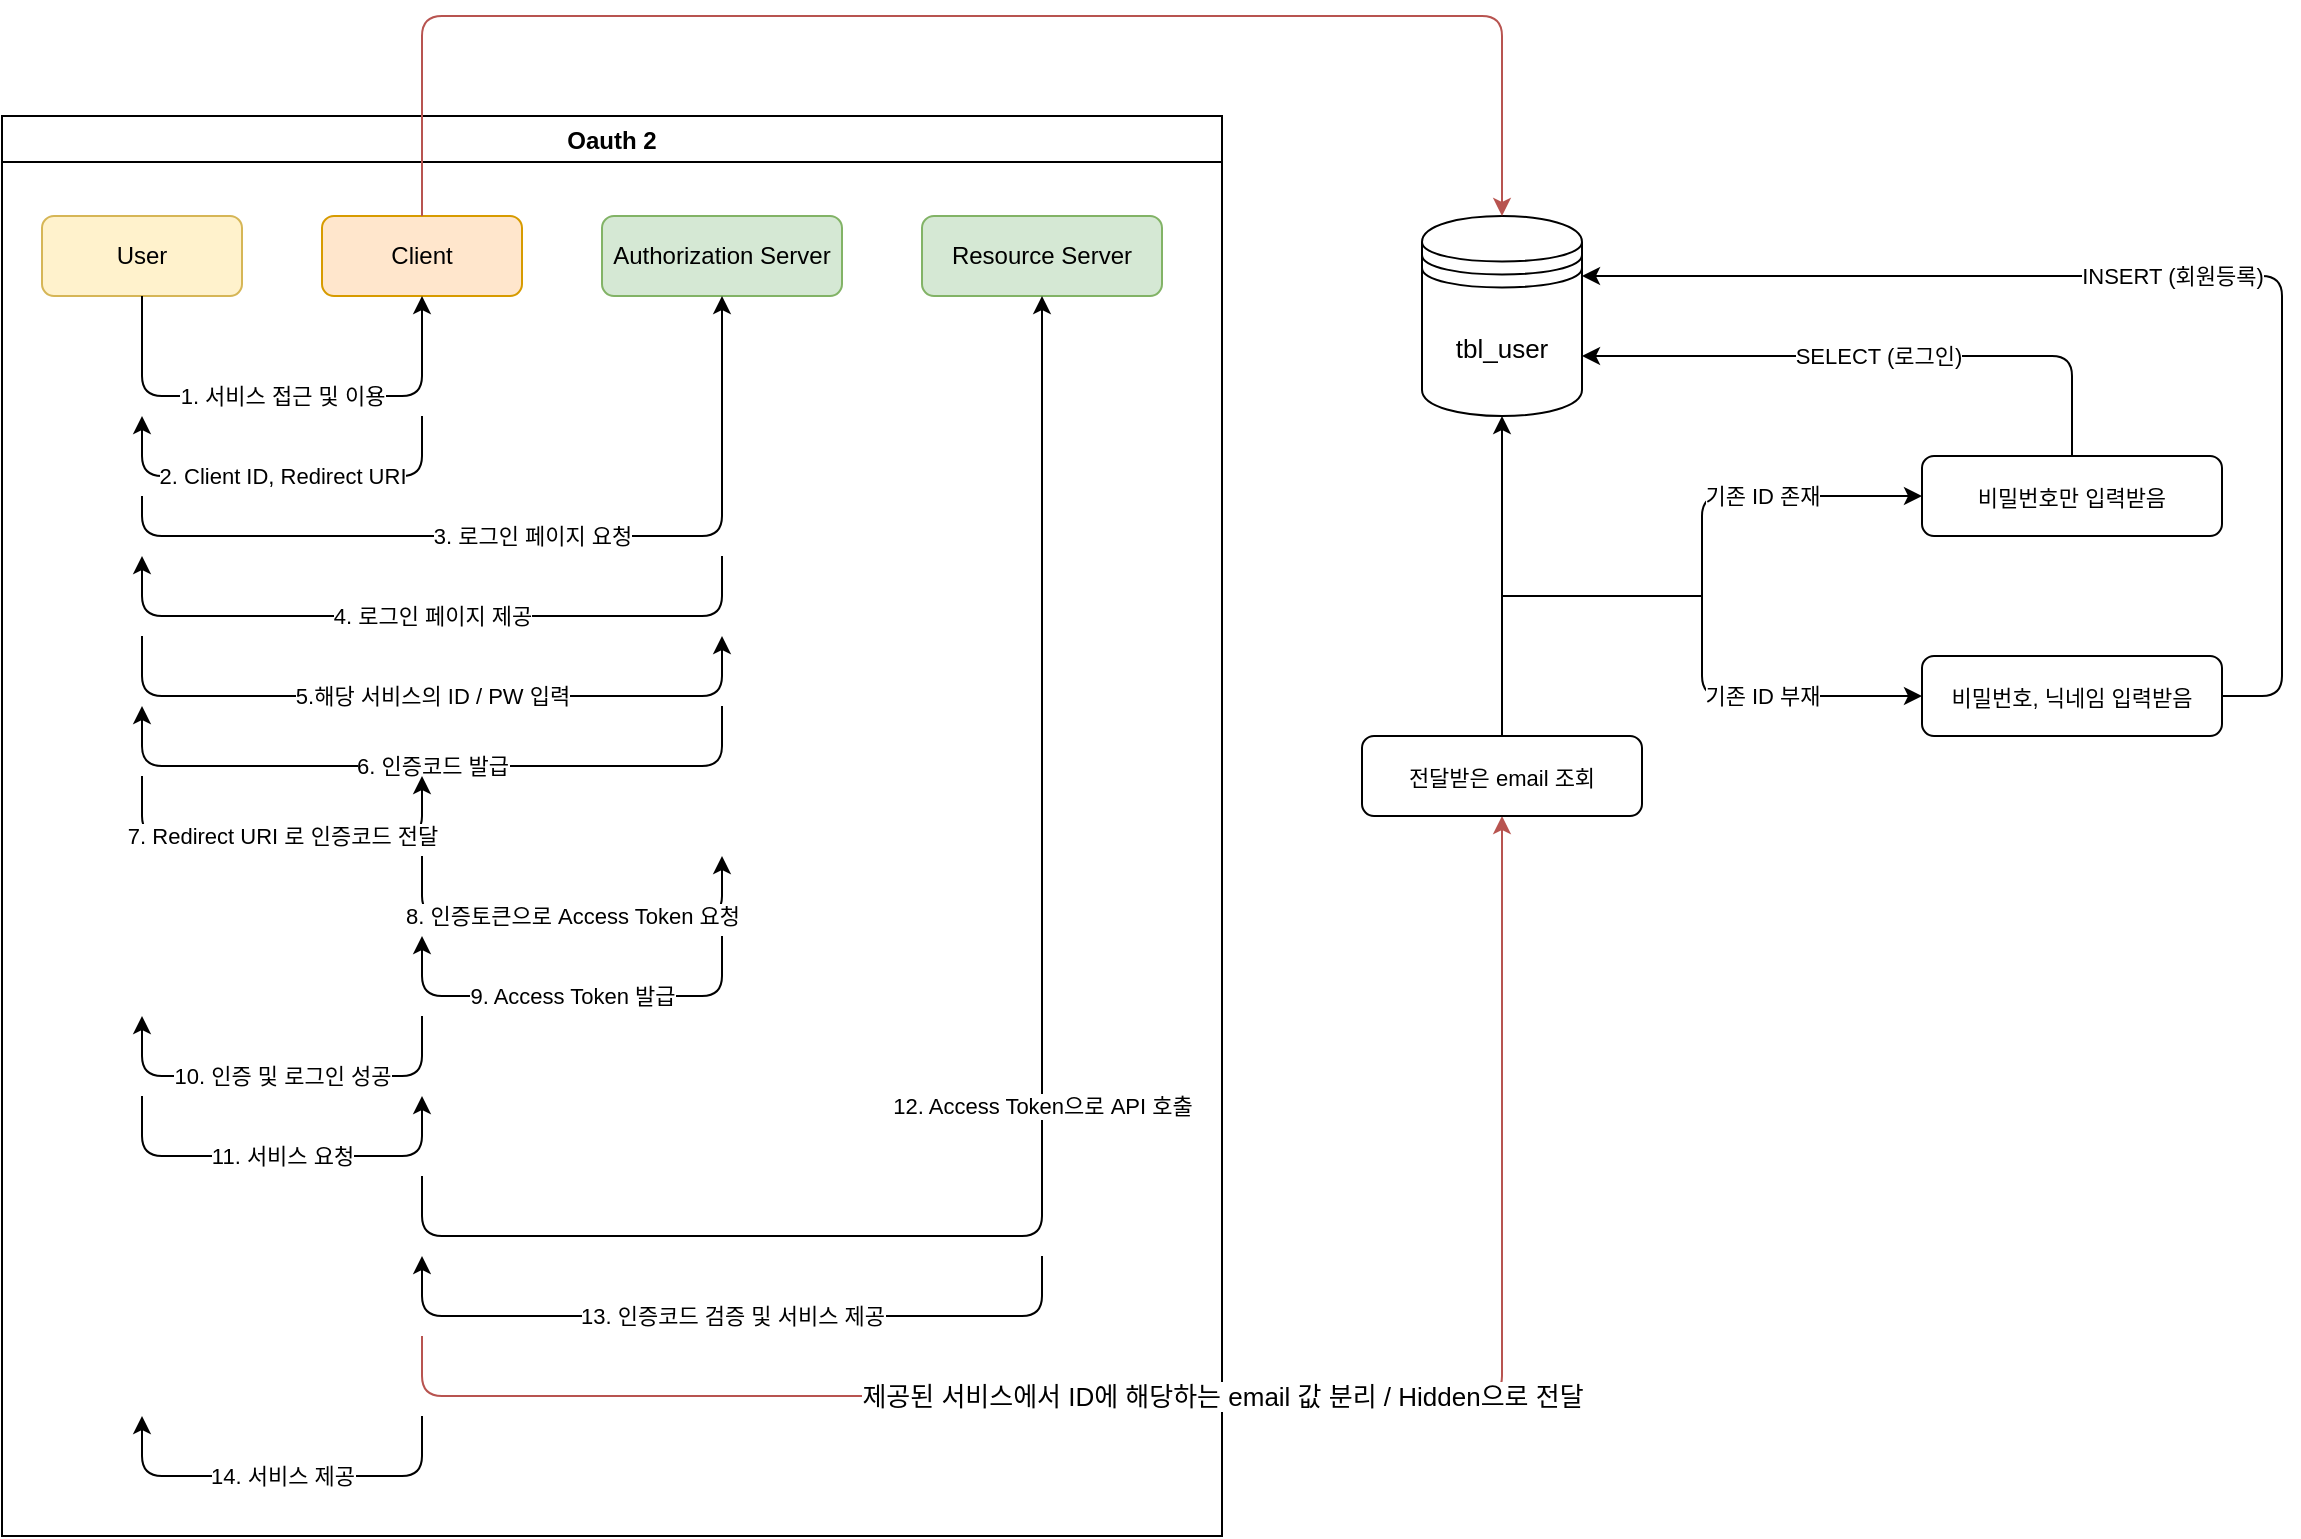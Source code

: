 <mxfile version="14.8.0" type="github">
  <diagram id="Th0a5vP6YgecYewDXPHj" name="Page-1">
    <mxGraphModel dx="1574" dy="877" grid="1" gridSize="10" guides="1" tooltips="1" connect="1" arrows="1" fold="1" page="1" pageScale="1" pageWidth="1300" pageHeight="1000" math="0" shadow="0">
      <root>
        <mxCell id="0" />
        <mxCell id="1" parent="0" />
        <mxCell id="yviWZjRApHMC7-MWaQR3-1" value="User" style="rounded=1;whiteSpace=wrap;html=1;fillColor=#fff2cc;strokeColor=#d6b656;" parent="1" vertex="1">
          <mxGeometry x="130" y="240" width="100" height="40" as="geometry" />
        </mxCell>
        <mxCell id="yviWZjRApHMC7-MWaQR3-2" value="Client" style="rounded=1;whiteSpace=wrap;html=1;fillColor=#ffe6cc;strokeColor=#d79b00;" parent="1" vertex="1">
          <mxGeometry x="270" y="240" width="100" height="40" as="geometry" />
        </mxCell>
        <mxCell id="yviWZjRApHMC7-MWaQR3-3" value="Authorization Server" style="rounded=1;whiteSpace=wrap;html=1;fillColor=#d5e8d4;strokeColor=#82b366;" parent="1" vertex="1">
          <mxGeometry x="410" y="240" width="120" height="40" as="geometry" />
        </mxCell>
        <mxCell id="yviWZjRApHMC7-MWaQR3-4" value="Resource Server" style="rounded=1;whiteSpace=wrap;html=1;fillColor=#d5e8d4;strokeColor=#82b366;" parent="1" vertex="1">
          <mxGeometry x="570" y="240" width="120" height="40" as="geometry" />
        </mxCell>
        <mxCell id="yviWZjRApHMC7-MWaQR3-5" value="" style="endArrow=classic;html=1;exitX=0.5;exitY=1;exitDx=0;exitDy=0;entryX=0.5;entryY=1;entryDx=0;entryDy=0;" parent="1" source="yviWZjRApHMC7-MWaQR3-1" target="yviWZjRApHMC7-MWaQR3-2" edge="1">
          <mxGeometry relative="1" as="geometry">
            <mxPoint x="180" y="330" as="sourcePoint" />
            <mxPoint x="280" y="330" as="targetPoint" />
            <Array as="points">
              <mxPoint x="180" y="330" />
              <mxPoint x="320" y="330" />
            </Array>
          </mxGeometry>
        </mxCell>
        <mxCell id="yviWZjRApHMC7-MWaQR3-6" value="1. 서비스 접근 및 이용" style="edgeLabel;resizable=0;html=1;align=center;verticalAlign=middle;" parent="yviWZjRApHMC7-MWaQR3-5" connectable="0" vertex="1">
          <mxGeometry relative="1" as="geometry" />
        </mxCell>
        <mxCell id="yviWZjRApHMC7-MWaQR3-7" value="" style="endArrow=classic;html=1;entryX=0.5;entryY=1;entryDx=0;entryDy=0;" parent="1" edge="1">
          <mxGeometry relative="1" as="geometry">
            <mxPoint x="320" y="340" as="sourcePoint" />
            <mxPoint x="180" y="340" as="targetPoint" />
            <Array as="points">
              <mxPoint x="320" y="370" />
              <mxPoint x="180" y="370" />
            </Array>
          </mxGeometry>
        </mxCell>
        <mxCell id="yviWZjRApHMC7-MWaQR3-8" value="2. Client ID, Redirect URI" style="edgeLabel;resizable=0;html=1;align=center;verticalAlign=middle;" parent="yviWZjRApHMC7-MWaQR3-7" connectable="0" vertex="1">
          <mxGeometry relative="1" as="geometry" />
        </mxCell>
        <mxCell id="yviWZjRApHMC7-MWaQR3-9" value="" style="endArrow=classic;html=1;exitX=0.5;exitY=1;exitDx=0;exitDy=0;entryX=0.5;entryY=1;entryDx=0;entryDy=0;" parent="1" target="yviWZjRApHMC7-MWaQR3-3" edge="1">
          <mxGeometry relative="1" as="geometry">
            <mxPoint x="180" y="380" as="sourcePoint" />
            <mxPoint x="320" y="380" as="targetPoint" />
            <Array as="points">
              <mxPoint x="180" y="400" />
              <mxPoint x="470" y="400" />
            </Array>
          </mxGeometry>
        </mxCell>
        <mxCell id="yviWZjRApHMC7-MWaQR3-10" value="3. 로그인 페이지 요청" style="edgeLabel;resizable=0;html=1;align=center;verticalAlign=middle;labelBackgroundColor=#ffffff;" parent="yviWZjRApHMC7-MWaQR3-9" connectable="0" vertex="1">
          <mxGeometry relative="1" as="geometry" />
        </mxCell>
        <mxCell id="yviWZjRApHMC7-MWaQR3-12" value="" style="endArrow=classic;html=1;entryX=0.5;entryY=1;entryDx=0;entryDy=0;" parent="1" edge="1">
          <mxGeometry relative="1" as="geometry">
            <mxPoint x="470" y="410" as="sourcePoint" />
            <mxPoint x="180" y="410" as="targetPoint" />
            <Array as="points">
              <mxPoint x="470" y="440" />
              <mxPoint x="180" y="440" />
            </Array>
          </mxGeometry>
        </mxCell>
        <mxCell id="yviWZjRApHMC7-MWaQR3-13" value="4. 로그인 페이지 제공" style="edgeLabel;resizable=0;html=1;align=center;verticalAlign=middle;" parent="yviWZjRApHMC7-MWaQR3-12" connectable="0" vertex="1">
          <mxGeometry relative="1" as="geometry" />
        </mxCell>
        <mxCell id="yviWZjRApHMC7-MWaQR3-21" value="" style="endArrow=classic;html=1;exitX=0.5;exitY=1;exitDx=0;exitDy=0;" parent="1" edge="1">
          <mxGeometry relative="1" as="geometry">
            <mxPoint x="180" y="450" as="sourcePoint" />
            <mxPoint x="470" y="450" as="targetPoint" />
            <Array as="points">
              <mxPoint x="180" y="480" />
              <mxPoint x="470" y="480" />
            </Array>
          </mxGeometry>
        </mxCell>
        <mxCell id="yviWZjRApHMC7-MWaQR3-22" value="5.해당 서비스의 ID / PW 입력" style="edgeLabel;resizable=0;html=1;align=center;verticalAlign=middle;" parent="yviWZjRApHMC7-MWaQR3-21" connectable="0" vertex="1">
          <mxGeometry relative="1" as="geometry" />
        </mxCell>
        <mxCell id="yviWZjRApHMC7-MWaQR3-23" value="" style="endArrow=classic;html=1;entryX=0.5;entryY=1;entryDx=0;entryDy=0;" parent="1" edge="1">
          <mxGeometry relative="1" as="geometry">
            <mxPoint x="470" y="485" as="sourcePoint" />
            <mxPoint x="180" y="485" as="targetPoint" />
            <Array as="points">
              <mxPoint x="470" y="515" />
              <mxPoint x="180" y="515" />
            </Array>
          </mxGeometry>
        </mxCell>
        <mxCell id="yviWZjRApHMC7-MWaQR3-24" value="6. 인증코드 발급" style="edgeLabel;resizable=0;html=1;align=center;verticalAlign=middle;" parent="yviWZjRApHMC7-MWaQR3-23" connectable="0" vertex="1">
          <mxGeometry relative="1" as="geometry" />
        </mxCell>
        <mxCell id="yviWZjRApHMC7-MWaQR3-25" value="" style="endArrow=classic;html=1;exitX=0.5;exitY=1;exitDx=0;exitDy=0;entryX=0.5;entryY=1;entryDx=0;entryDy=0;" parent="1" edge="1">
          <mxGeometry relative="1" as="geometry">
            <mxPoint x="180" y="520" as="sourcePoint" />
            <mxPoint x="320" y="520" as="targetPoint" />
            <Array as="points">
              <mxPoint x="180" y="550" />
              <mxPoint x="320" y="550" />
            </Array>
          </mxGeometry>
        </mxCell>
        <mxCell id="yviWZjRApHMC7-MWaQR3-26" value="7. Redirect URI 로 인증코드 전달" style="edgeLabel;resizable=0;html=1;align=center;verticalAlign=middle;" parent="yviWZjRApHMC7-MWaQR3-25" connectable="0" vertex="1">
          <mxGeometry relative="1" as="geometry" />
        </mxCell>
        <mxCell id="yviWZjRApHMC7-MWaQR3-30" value="" style="endArrow=classic;html=1;exitX=0.5;exitY=1;exitDx=0;exitDy=0;" parent="1" edge="1">
          <mxGeometry relative="1" as="geometry">
            <mxPoint x="320" y="560" as="sourcePoint" />
            <mxPoint x="470" y="560" as="targetPoint" />
            <Array as="points">
              <mxPoint x="320" y="590" />
              <mxPoint x="470" y="590" />
            </Array>
          </mxGeometry>
        </mxCell>
        <mxCell id="yviWZjRApHMC7-MWaQR3-31" value="8. 인증토큰으로 Access Token 요청" style="edgeLabel;resizable=0;html=1;align=center;verticalAlign=middle;" parent="yviWZjRApHMC7-MWaQR3-30" connectable="0" vertex="1">
          <mxGeometry relative="1" as="geometry" />
        </mxCell>
        <mxCell id="yviWZjRApHMC7-MWaQR3-34" value="" style="endArrow=classic;html=1;" parent="1" edge="1">
          <mxGeometry relative="1" as="geometry">
            <mxPoint x="470" y="600" as="sourcePoint" />
            <mxPoint x="320" y="600" as="targetPoint" />
            <Array as="points">
              <mxPoint x="470" y="630" />
              <mxPoint x="320" y="630" />
            </Array>
          </mxGeometry>
        </mxCell>
        <mxCell id="yviWZjRApHMC7-MWaQR3-35" value="9. Access Token 발급" style="edgeLabel;resizable=0;html=1;align=center;verticalAlign=middle;" parent="yviWZjRApHMC7-MWaQR3-34" connectable="0" vertex="1">
          <mxGeometry relative="1" as="geometry" />
        </mxCell>
        <mxCell id="yviWZjRApHMC7-MWaQR3-36" value="" style="endArrow=classic;html=1;" parent="1" edge="1">
          <mxGeometry relative="1" as="geometry">
            <mxPoint x="320" y="640" as="sourcePoint" />
            <mxPoint x="180" y="640" as="targetPoint" />
            <Array as="points">
              <mxPoint x="320" y="670" />
              <mxPoint x="180" y="670" />
            </Array>
          </mxGeometry>
        </mxCell>
        <mxCell id="yviWZjRApHMC7-MWaQR3-37" value="10. 인증 및 로그인 성공" style="edgeLabel;resizable=0;html=1;align=center;verticalAlign=middle;" parent="yviWZjRApHMC7-MWaQR3-36" connectable="0" vertex="1">
          <mxGeometry relative="1" as="geometry" />
        </mxCell>
        <mxCell id="yviWZjRApHMC7-MWaQR3-38" value="" style="endArrow=classic;html=1;exitX=0.5;exitY=1;exitDx=0;exitDy=0;entryX=0.5;entryY=1;entryDx=0;entryDy=0;" parent="1" edge="1">
          <mxGeometry relative="1" as="geometry">
            <mxPoint x="180" y="680" as="sourcePoint" />
            <mxPoint x="320" y="680" as="targetPoint" />
            <Array as="points">
              <mxPoint x="180" y="710" />
              <mxPoint x="320" y="710" />
            </Array>
          </mxGeometry>
        </mxCell>
        <mxCell id="yviWZjRApHMC7-MWaQR3-39" value="11. 서비스 요청" style="edgeLabel;resizable=0;html=1;align=center;verticalAlign=middle;" parent="yviWZjRApHMC7-MWaQR3-38" connectable="0" vertex="1">
          <mxGeometry relative="1" as="geometry" />
        </mxCell>
        <mxCell id="yviWZjRApHMC7-MWaQR3-41" value="" style="endArrow=classic;html=1;exitX=0.5;exitY=1;exitDx=0;exitDy=0;entryX=0.5;entryY=1;entryDx=0;entryDy=0;" parent="1" target="yviWZjRApHMC7-MWaQR3-4" edge="1">
          <mxGeometry relative="1" as="geometry">
            <mxPoint x="320" y="720" as="sourcePoint" />
            <mxPoint x="460" y="720" as="targetPoint" />
            <Array as="points">
              <mxPoint x="320" y="750" />
              <mxPoint x="630" y="750" />
            </Array>
          </mxGeometry>
        </mxCell>
        <mxCell id="yviWZjRApHMC7-MWaQR3-42" value="12. Access Token으로 API 호출" style="edgeLabel;resizable=0;html=1;align=center;verticalAlign=middle;" parent="yviWZjRApHMC7-MWaQR3-41" connectable="0" vertex="1">
          <mxGeometry relative="1" as="geometry" />
        </mxCell>
        <mxCell id="yviWZjRApHMC7-MWaQR3-44" value="" style="endArrow=classic;html=1;" parent="1" edge="1">
          <mxGeometry relative="1" as="geometry">
            <mxPoint x="630" y="760" as="sourcePoint" />
            <mxPoint x="320" y="760" as="targetPoint" />
            <Array as="points">
              <mxPoint x="630" y="790" />
              <mxPoint x="320" y="790" />
            </Array>
          </mxGeometry>
        </mxCell>
        <mxCell id="yviWZjRApHMC7-MWaQR3-45" value="13. 인증코드 검증 및 서비스 제공" style="edgeLabel;resizable=0;html=1;align=center;verticalAlign=middle;" parent="yviWZjRApHMC7-MWaQR3-44" connectable="0" vertex="1">
          <mxGeometry relative="1" as="geometry" />
        </mxCell>
        <mxCell id="yviWZjRApHMC7-MWaQR3-46" value="" style="endArrow=classic;html=1;" parent="1" edge="1">
          <mxGeometry relative="1" as="geometry">
            <mxPoint x="320" y="840" as="sourcePoint" />
            <mxPoint x="180" y="840" as="targetPoint" />
            <Array as="points">
              <mxPoint x="320" y="870" />
              <mxPoint x="180" y="870" />
            </Array>
          </mxGeometry>
        </mxCell>
        <mxCell id="yviWZjRApHMC7-MWaQR3-47" value="14. 서비스 제공" style="edgeLabel;resizable=0;html=1;align=center;verticalAlign=middle;" parent="yviWZjRApHMC7-MWaQR3-46" connectable="0" vertex="1">
          <mxGeometry relative="1" as="geometry" />
        </mxCell>
        <mxCell id="yviWZjRApHMC7-MWaQR3-48" value="Oauth 2" style="swimlane;labelBackgroundColor=#ffffff;" parent="1" vertex="1">
          <mxGeometry x="110" y="190" width="610" height="710" as="geometry" />
        </mxCell>
        <mxCell id="6f_0Rv-uN20oF98JUds7-1" value="" style="endArrow=classic;html=1;exitX=0.5;exitY=1;exitDx=0;exitDy=0;fillColor=#f8cecc;strokeColor=#b85450;entryX=0.5;entryY=1;entryDx=0;entryDy=0;" edge="1" parent="1" target="6f_0Rv-uN20oF98JUds7-6">
          <mxGeometry relative="1" as="geometry">
            <mxPoint x="320" y="800" as="sourcePoint" />
            <mxPoint x="860" y="610" as="targetPoint" />
            <Array as="points">
              <mxPoint x="320" y="830" />
              <mxPoint x="860" y="830" />
            </Array>
          </mxGeometry>
        </mxCell>
        <mxCell id="6f_0Rv-uN20oF98JUds7-2" value="제공된 서비스에서 ID에 해당하는 email 값 분리 / Hidden으로 전달" style="edgeLabel;resizable=0;html=1;align=center;verticalAlign=middle;fontSize=13;" connectable="0" vertex="1" parent="6f_0Rv-uN20oF98JUds7-1">
          <mxGeometry relative="1" as="geometry" />
        </mxCell>
        <mxCell id="6f_0Rv-uN20oF98JUds7-4" value="tbl_user" style="shape=datastore;whiteSpace=wrap;html=1;labelBackgroundColor=#ffffff;fontSize=13;" vertex="1" parent="1">
          <mxGeometry x="820" y="240" width="80" height="100" as="geometry" />
        </mxCell>
        <mxCell id="6f_0Rv-uN20oF98JUds7-5" value="" style="endArrow=classic;html=1;fontSize=13;exitX=0.5;exitY=0;exitDx=0;exitDy=0;entryX=0.5;entryY=0;entryDx=0;entryDy=0;fillColor=#f8cecc;strokeColor=#b85450;" edge="1" parent="1" source="yviWZjRApHMC7-MWaQR3-2" target="6f_0Rv-uN20oF98JUds7-4">
          <mxGeometry width="50" height="50" relative="1" as="geometry">
            <mxPoint x="190" y="170" as="sourcePoint" />
            <mxPoint x="240" y="120" as="targetPoint" />
            <Array as="points">
              <mxPoint x="320" y="140" />
              <mxPoint x="860" y="140" />
            </Array>
          </mxGeometry>
        </mxCell>
        <mxCell id="6f_0Rv-uN20oF98JUds7-6" value="&lt;font style=&quot;font-size: 11px&quot;&gt;전달받은 email 조회&lt;/font&gt;" style="rounded=1;whiteSpace=wrap;html=1;labelBackgroundColor=#ffffff;fontSize=13;" vertex="1" parent="1">
          <mxGeometry x="790" y="500" width="140" height="40" as="geometry" />
        </mxCell>
        <mxCell id="6f_0Rv-uN20oF98JUds7-7" value="" style="endArrow=classic;html=1;fontSize=13;exitX=0.5;exitY=0;exitDx=0;exitDy=0;entryX=0.5;entryY=1;entryDx=0;entryDy=0;" edge="1" parent="1" source="6f_0Rv-uN20oF98JUds7-6" target="6f_0Rv-uN20oF98JUds7-4">
          <mxGeometry width="50" height="50" relative="1" as="geometry">
            <mxPoint x="850" y="470" as="sourcePoint" />
            <mxPoint x="900" y="420" as="targetPoint" />
          </mxGeometry>
        </mxCell>
        <mxCell id="6f_0Rv-uN20oF98JUds7-8" value="" style="endArrow=none;html=1;fontSize=13;" edge="1" parent="1">
          <mxGeometry width="50" height="50" relative="1" as="geometry">
            <mxPoint x="860" y="430" as="sourcePoint" />
            <mxPoint x="960" y="430" as="targetPoint" />
          </mxGeometry>
        </mxCell>
        <mxCell id="6f_0Rv-uN20oF98JUds7-9" value="" style="endArrow=classic;html=1;fontSize=13;entryX=0;entryY=0.5;entryDx=0;entryDy=0;" edge="1" parent="1" target="6f_0Rv-uN20oF98JUds7-13">
          <mxGeometry relative="1" as="geometry">
            <mxPoint x="960" y="430" as="sourcePoint" />
            <mxPoint x="1070" y="360" as="targetPoint" />
            <Array as="points">
              <mxPoint x="960" y="380" />
            </Array>
          </mxGeometry>
        </mxCell>
        <mxCell id="6f_0Rv-uN20oF98JUds7-10" value="기존 ID 존재" style="edgeLabel;resizable=0;html=1;align=center;verticalAlign=middle;" connectable="0" vertex="1" parent="6f_0Rv-uN20oF98JUds7-9">
          <mxGeometry relative="1" as="geometry" />
        </mxCell>
        <mxCell id="6f_0Rv-uN20oF98JUds7-11" value="" style="endArrow=classic;html=1;fontSize=13;entryX=0;entryY=0.5;entryDx=0;entryDy=0;" edge="1" parent="1" target="6f_0Rv-uN20oF98JUds7-14">
          <mxGeometry relative="1" as="geometry">
            <mxPoint x="960" y="430" as="sourcePoint" />
            <mxPoint x="1070" y="500" as="targetPoint" />
            <Array as="points">
              <mxPoint x="960" y="480" />
            </Array>
          </mxGeometry>
        </mxCell>
        <mxCell id="6f_0Rv-uN20oF98JUds7-12" value="기존 ID 부재" style="edgeLabel;resizable=0;html=1;align=center;verticalAlign=middle;" connectable="0" vertex="1" parent="6f_0Rv-uN20oF98JUds7-11">
          <mxGeometry relative="1" as="geometry" />
        </mxCell>
        <mxCell id="6f_0Rv-uN20oF98JUds7-13" value="&lt;font style=&quot;font-size: 11px&quot;&gt;비밀번호만 입력받음&lt;/font&gt;" style="rounded=1;whiteSpace=wrap;html=1;labelBackgroundColor=#ffffff;fontSize=13;" vertex="1" parent="1">
          <mxGeometry x="1070" y="360" width="150" height="40" as="geometry" />
        </mxCell>
        <mxCell id="6f_0Rv-uN20oF98JUds7-14" value="&lt;font style=&quot;font-size: 11px&quot;&gt;비밀번호, 닉네임 입력받음&lt;/font&gt;" style="rounded=1;whiteSpace=wrap;html=1;labelBackgroundColor=#ffffff;fontSize=13;" vertex="1" parent="1">
          <mxGeometry x="1070" y="460" width="150" height="40" as="geometry" />
        </mxCell>
        <mxCell id="6f_0Rv-uN20oF98JUds7-15" value="" style="endArrow=classic;html=1;fontSize=13;entryX=1;entryY=0.7;entryDx=0;entryDy=0;exitX=0.5;exitY=0;exitDx=0;exitDy=0;" edge="1" parent="1" source="6f_0Rv-uN20oF98JUds7-13" target="6f_0Rv-uN20oF98JUds7-4">
          <mxGeometry relative="1" as="geometry">
            <mxPoint x="970" y="320.0" as="sourcePoint" />
            <mxPoint x="1080" y="270.0" as="targetPoint" />
            <Array as="points">
              <mxPoint x="1145" y="310" />
            </Array>
          </mxGeometry>
        </mxCell>
        <mxCell id="6f_0Rv-uN20oF98JUds7-16" value="SELECT (로그인)" style="edgeLabel;resizable=0;html=1;align=center;verticalAlign=middle;" connectable="0" vertex="1" parent="6f_0Rv-uN20oF98JUds7-15">
          <mxGeometry relative="1" as="geometry" />
        </mxCell>
        <mxCell id="6f_0Rv-uN20oF98JUds7-17" value="" style="endArrow=classic;html=1;fontSize=13;entryX=1;entryY=0.7;entryDx=0;entryDy=0;exitX=1;exitY=0.5;exitDx=0;exitDy=0;" edge="1" parent="1" source="6f_0Rv-uN20oF98JUds7-14">
          <mxGeometry relative="1" as="geometry">
            <mxPoint x="1250" y="480" as="sourcePoint" />
            <mxPoint x="900" y="270" as="targetPoint" />
            <Array as="points">
              <mxPoint x="1250" y="480" />
              <mxPoint x="1250" y="270" />
            </Array>
          </mxGeometry>
        </mxCell>
        <mxCell id="6f_0Rv-uN20oF98JUds7-18" value="INSERT (회원등록)" style="edgeLabel;resizable=0;html=1;align=center;verticalAlign=middle;" connectable="0" vertex="1" parent="6f_0Rv-uN20oF98JUds7-17">
          <mxGeometry relative="1" as="geometry" />
        </mxCell>
      </root>
    </mxGraphModel>
  </diagram>
</mxfile>
